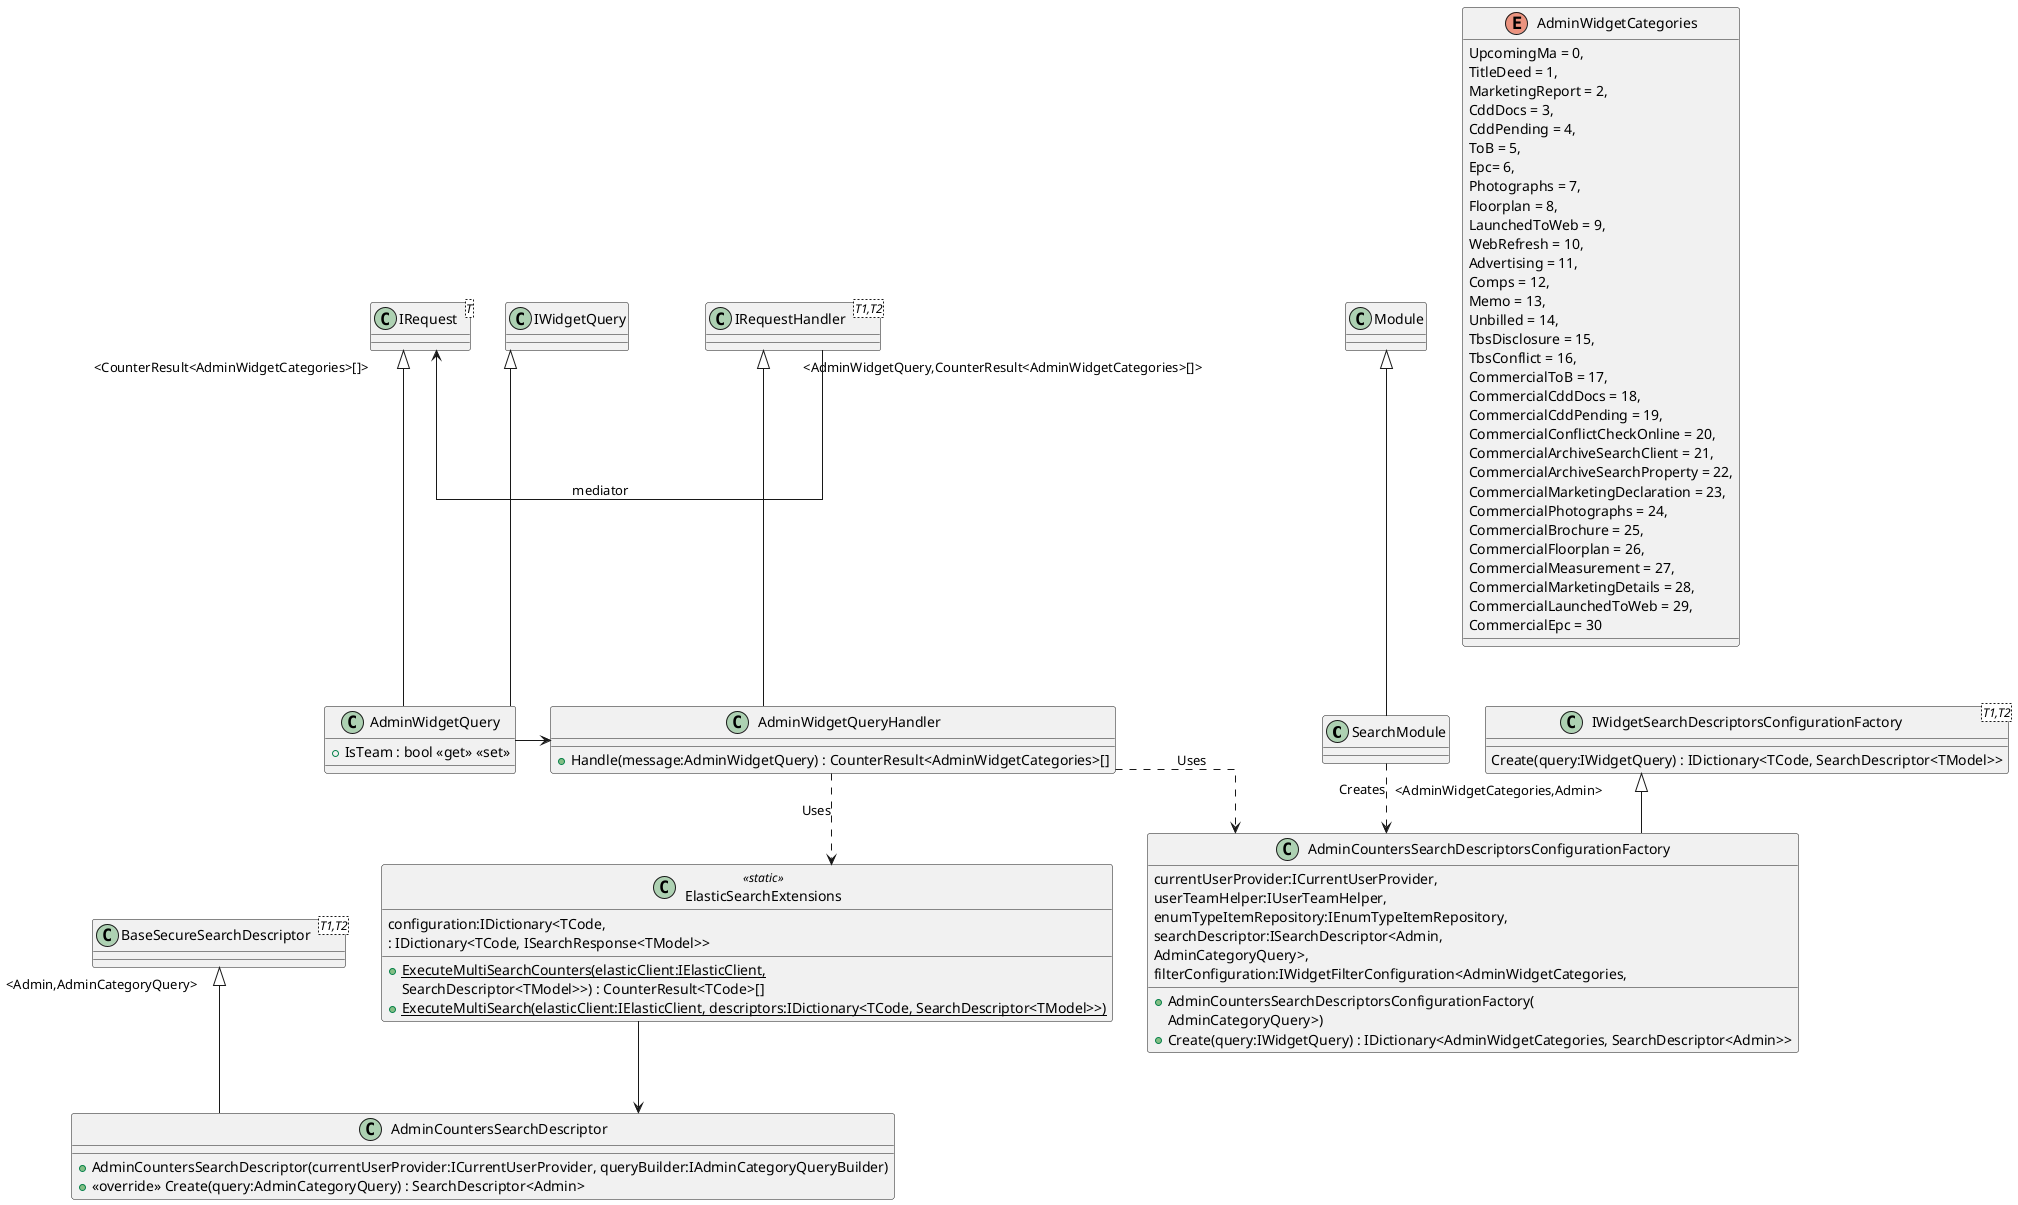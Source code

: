 @startuml AdminWidgetCounts

skinparam linetype polyline
skinparam linetype ortho
class SearchModule {
}
Module <|-- SearchModule

class ElasticSearchExtensions <<static>> {
    + {static} ExecuteMultiSearchCounters(elasticClient:IElasticClient, 
    configuration:IDictionary<TCode, 
    SearchDescriptor<TModel>>) : CounterResult<TCode>[]
    + {static} ExecuteMultiSearch(elasticClient:IElasticClient, descriptors:IDictionary<TCode, SearchDescriptor<TModel>>) 
     : IDictionary<TCode, ISearchResponse<TModel>>
}
class AdminCountersSearchDescriptor {
    + AdminCountersSearchDescriptor(currentUserProvider:ICurrentUserProvider, queryBuilder:IAdminCategoryQueryBuilder)
    + <<override>> Create(query:AdminCategoryQuery) : SearchDescriptor<Admin>
}
class "BaseSecureSearchDescriptor"<T1,T2> {
}
"BaseSecureSearchDescriptor" "<Admin,AdminCategoryQuery>" <|-- AdminCountersSearchDescriptor


' !include .\\Common\Configurations\IWidgetFilterConfiguration.puml
' !include .\\Common\Mappers\IWidgetAssociatedUsersMapper.puml
' !include .\\Common\Mappers\WidgetAssociatedUsersMapper.puml
' !include .\\Common\Queries\IWidgetFilterWithAssociatedUsers.puml
' !include .\\Common\Queries\IWidgetQuery.puml
interface "IWidgetSearchDescriptorsConfigurationFactory"<TCode,TModel> {
    Create(query:IWidgetQuery) : IDictionary<TCode, SearchDescriptor<TModel>>
}
 class AdminCountersSearchDescriptorsConfigurationFactory {
    + AdminCountersSearchDescriptorsConfigurationFactory(
        currentUserProvider:ICurrentUserProvider, 
        userTeamHelper:IUserTeamHelper, 
        enumTypeItemRepository:IEnumTypeItemRepository, 
        searchDescriptor:ISearchDescriptor<Admin, 
        AdminCategoryQuery>, 
        filterConfiguration:IWidgetFilterConfiguration<AdminWidgetCategories, 
        AdminCategoryQuery>)
    + Create(query:IWidgetQuery) : IDictionary<AdminWidgetCategories, SearchDescriptor<Admin>>
}
class "IWidgetSearchDescriptorsConfigurationFactory"<T1,T2> {
}
"IWidgetSearchDescriptorsConfigurationFactory" "<AdminWidgetCategories,Admin>" <|-- AdminCountersSearchDescriptorsConfigurationFactory

class AdminWidgetQuery {
    + IsTeam : bool <<get>> <<set>>
}
class "IRequest"<T> {
}
IWidgetQuery <|-- AdminWidgetQuery
"IRequest" "<CounterResult<AdminWidgetCategories>[]>" <|-- AdminWidgetQuery
'AdminWidgetQuery --> "ServiceLineId" Guid

class AdminWidgetQueryHandler {
'    + AdminWidgetQueryHandler(elasticClient:IElasticClient, counterSearchDescriptorsConfigurationFactory:IWidgetSearchDescriptorsConfigurationFactory<AdminWidgetCategories, Admin>, enumTypeItemValidator:IEnumTypeItemValidator)
    + Handle(message:AdminWidgetQuery) : CounterResult<AdminWidgetCategories>[]
}
class "IRequestHandler"<T1,T2> {
}
"IRequestHandler" "<AdminWidgetQuery,CounterResult<AdminWidgetCategories>[]>" <|-- AdminWidgetQueryHandler

enum AdminWidgetCategories {
        UpcomingMa = 0,
        TitleDeed = 1,
        MarketingReport = 2,
        CddDocs = 3,
        CddPending = 4,
        ToB = 5,
        Epc= 6,
        Photographs = 7,
        Floorplan = 8,
        LaunchedToWeb = 9,
        WebRefresh = 10,
        Advertising = 11,
        Comps = 12,
        Memo = 13,
        Unbilled = 14,
        TbsDisclosure = 15,
        TbsConflict = 16,
        CommercialToB = 17,
        CommercialCddDocs = 18,
        CommercialCddPending = 19,
        CommercialConflictCheckOnline = 20,
        CommercialArchiveSearchClient = 21,
        CommercialArchiveSearchProperty = 22,
        CommercialMarketingDeclaration = 23,
        CommercialPhotographs = 24,
        CommercialBrochure = 25,
        CommercialFloorplan = 26,
        CommercialMeasurement = 27,
        CommercialMarketingDetails = 28,
        CommercialLaunchedToWeb = 29,
        CommercialEpc = 30
}

IRequest <- IRequestHandler : mediator
IWidgetQuery <-[hidden]left- IRequest
AdminWidgetQuery -> AdminWidgetQueryHandler
SearchModule ..> AdminCountersSearchDescriptorsConfigurationFactory : Creates
AdminWidgetQueryHandler ..> AdminCountersSearchDescriptorsConfigurationFactory : Uses
AdminWidgetQueryHandler ..> ElasticSearchExtensions : Uses
ElasticSearchExtensions --> AdminCountersSearchDescriptor

@enduml